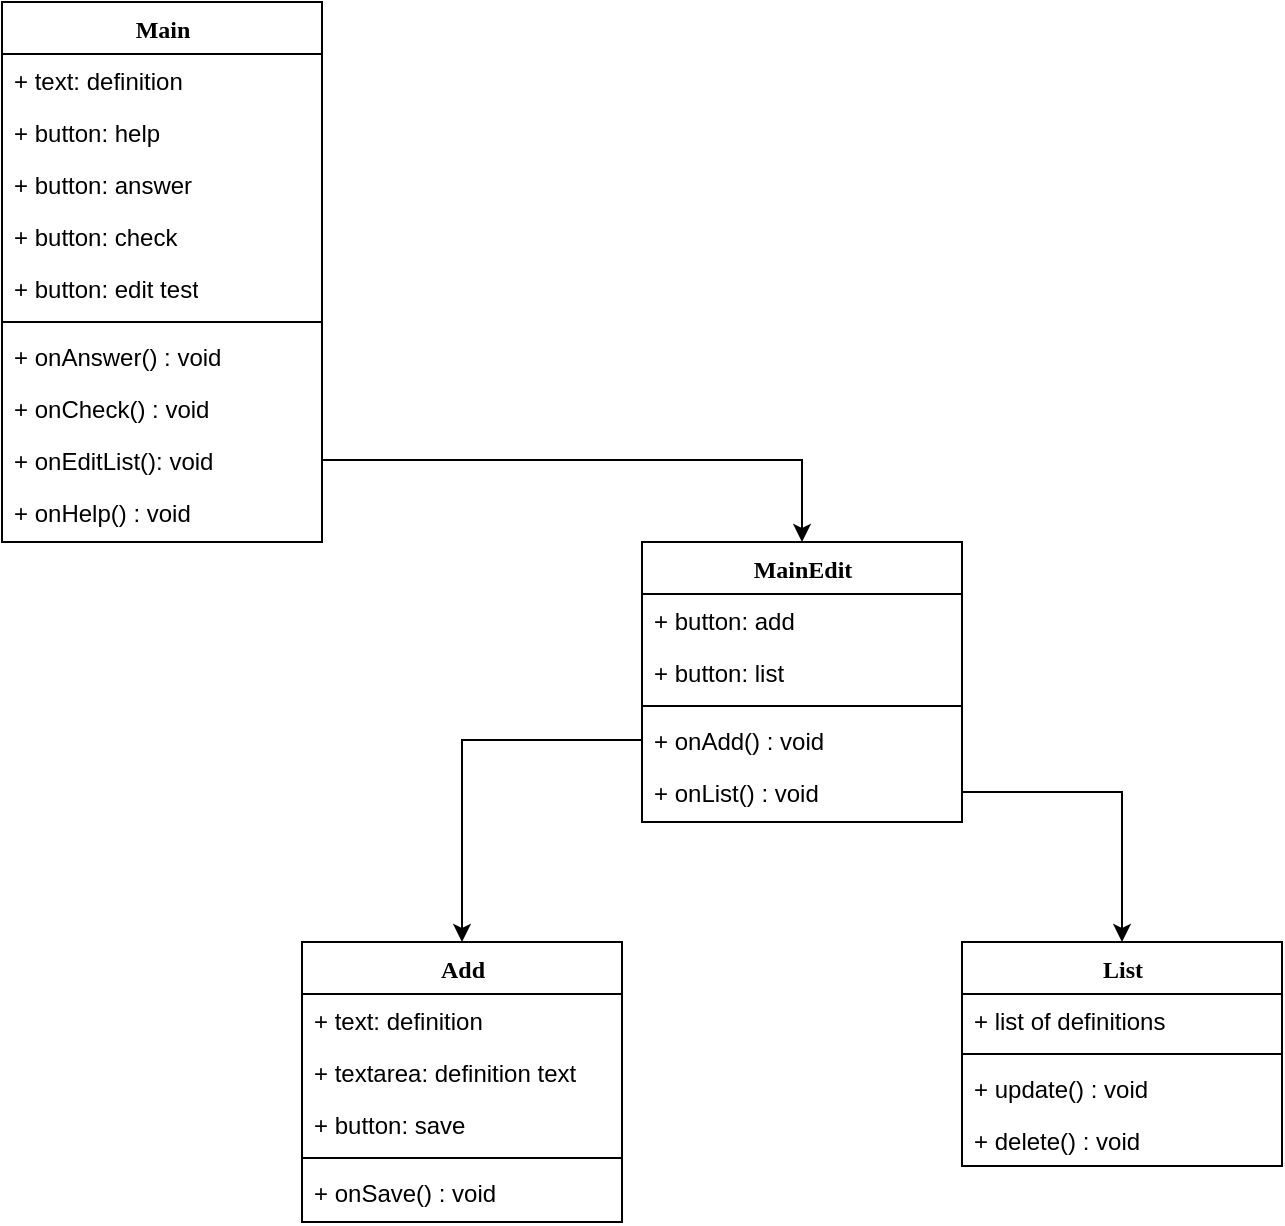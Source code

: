 <mxfile version="17.2.2" type="github">
  <diagram name="Page-1" id="9f46799a-70d6-7492-0946-bef42562c5a5">
    <mxGraphModel dx="1426" dy="826" grid="1" gridSize="10" guides="1" tooltips="1" connect="1" arrows="1" fold="1" page="1" pageScale="1" pageWidth="1100" pageHeight="850" background="none" math="0" shadow="0">
      <root>
        <mxCell id="0" />
        <mxCell id="1" parent="0" />
        <mxCell id="78961159f06e98e8-17" value="Add" style="swimlane;html=1;fontStyle=1;align=center;verticalAlign=top;childLayout=stackLayout;horizontal=1;startSize=26;horizontalStack=0;resizeParent=1;resizeLast=0;collapsible=1;marginBottom=0;swimlaneFillColor=#ffffff;rounded=0;shadow=0;comic=0;labelBackgroundColor=none;strokeWidth=1;fillColor=none;fontFamily=Verdana;fontSize=12" parent="1" vertex="1">
          <mxGeometry x="570" y="480" width="160" height="140" as="geometry" />
        </mxCell>
        <mxCell id="78961159f06e98e8-21" value="+ text: definition" style="text;html=1;strokeColor=none;fillColor=none;align=left;verticalAlign=top;spacingLeft=4;spacingRight=4;whiteSpace=wrap;overflow=hidden;rotatable=0;points=[[0,0.5],[1,0.5]];portConstraint=eastwest;" parent="78961159f06e98e8-17" vertex="1">
          <mxGeometry y="26" width="160" height="26" as="geometry" />
        </mxCell>
        <mxCell id="78961159f06e98e8-23" value="+ textarea: definition text" style="text;html=1;strokeColor=none;fillColor=none;align=left;verticalAlign=top;spacingLeft=4;spacingRight=4;whiteSpace=wrap;overflow=hidden;rotatable=0;points=[[0,0.5],[1,0.5]];portConstraint=eastwest;" parent="78961159f06e98e8-17" vertex="1">
          <mxGeometry y="52" width="160" height="26" as="geometry" />
        </mxCell>
        <mxCell id="78961159f06e98e8-25" value="+ button: save&lt;br&gt;" style="text;html=1;strokeColor=none;fillColor=none;align=left;verticalAlign=top;spacingLeft=4;spacingRight=4;whiteSpace=wrap;overflow=hidden;rotatable=0;points=[[0,0.5],[1,0.5]];portConstraint=eastwest;" parent="78961159f06e98e8-17" vertex="1">
          <mxGeometry y="78" width="160" height="26" as="geometry" />
        </mxCell>
        <mxCell id="78961159f06e98e8-19" value="" style="line;html=1;strokeWidth=1;fillColor=none;align=left;verticalAlign=middle;spacingTop=-1;spacingLeft=3;spacingRight=3;rotatable=0;labelPosition=right;points=[];portConstraint=eastwest;" parent="78961159f06e98e8-17" vertex="1">
          <mxGeometry y="104" width="160" height="8" as="geometry" />
        </mxCell>
        <mxCell id="78961159f06e98e8-20" value="+ onSave() : void" style="text;html=1;strokeColor=none;fillColor=none;align=left;verticalAlign=top;spacingLeft=4;spacingRight=4;whiteSpace=wrap;overflow=hidden;rotatable=0;points=[[0,0.5],[1,0.5]];portConstraint=eastwest;" parent="78961159f06e98e8-17" vertex="1">
          <mxGeometry y="112" width="160" height="26" as="geometry" />
        </mxCell>
        <mxCell id="78961159f06e98e8-30" value="List" style="swimlane;html=1;fontStyle=1;align=center;verticalAlign=top;childLayout=stackLayout;horizontal=1;startSize=26;horizontalStack=0;resizeParent=1;resizeLast=0;collapsible=1;marginBottom=0;swimlaneFillColor=#ffffff;rounded=0;shadow=0;comic=0;labelBackgroundColor=none;strokeWidth=1;fillColor=none;fontFamily=Verdana;fontSize=12" parent="1" vertex="1">
          <mxGeometry x="900" y="480" width="160" height="112" as="geometry" />
        </mxCell>
        <mxCell id="78961159f06e98e8-31" value="+ list of definitions" style="text;html=1;strokeColor=none;fillColor=none;align=left;verticalAlign=top;spacingLeft=4;spacingRight=4;whiteSpace=wrap;overflow=hidden;rotatable=0;points=[[0,0.5],[1,0.5]];portConstraint=eastwest;" parent="78961159f06e98e8-30" vertex="1">
          <mxGeometry y="26" width="160" height="26" as="geometry" />
        </mxCell>
        <mxCell id="78961159f06e98e8-38" value="" style="line;html=1;strokeWidth=1;fillColor=none;align=left;verticalAlign=middle;spacingTop=-1;spacingLeft=3;spacingRight=3;rotatable=0;labelPosition=right;points=[];portConstraint=eastwest;" parent="78961159f06e98e8-30" vertex="1">
          <mxGeometry y="52" width="160" height="8" as="geometry" />
        </mxCell>
        <mxCell id="78961159f06e98e8-40" value="+ update() : void" style="text;html=1;strokeColor=none;fillColor=none;align=left;verticalAlign=top;spacingLeft=4;spacingRight=4;whiteSpace=wrap;overflow=hidden;rotatable=0;points=[[0,0.5],[1,0.5]];portConstraint=eastwest;" parent="78961159f06e98e8-30" vertex="1">
          <mxGeometry y="60" width="160" height="26" as="geometry" />
        </mxCell>
        <mxCell id="78961159f06e98e8-42" value="+ delete() : void" style="text;html=1;strokeColor=none;fillColor=none;align=left;verticalAlign=top;spacingLeft=4;spacingRight=4;whiteSpace=wrap;overflow=hidden;rotatable=0;points=[[0,0.5],[1,0.5]];portConstraint=eastwest;" parent="78961159f06e98e8-30" vertex="1">
          <mxGeometry y="86" width="160" height="26" as="geometry" />
        </mxCell>
        <mxCell id="cjD8TzfE7RjKdutsM39--2" value="MainEdit" style="swimlane;html=1;fontStyle=1;align=center;verticalAlign=top;childLayout=stackLayout;horizontal=1;startSize=26;horizontalStack=0;resizeParent=1;resizeLast=0;collapsible=1;marginBottom=0;swimlaneFillColor=#ffffff;rounded=0;shadow=0;comic=0;labelBackgroundColor=none;strokeWidth=1;fillColor=none;fontFamily=Verdana;fontSize=12" vertex="1" parent="1">
          <mxGeometry x="740" y="280" width="160" height="140" as="geometry" />
        </mxCell>
        <mxCell id="cjD8TzfE7RjKdutsM39--4" value="+ button: add" style="text;html=1;strokeColor=none;fillColor=none;align=left;verticalAlign=top;spacingLeft=4;spacingRight=4;whiteSpace=wrap;overflow=hidden;rotatable=0;points=[[0,0.5],[1,0.5]];portConstraint=eastwest;" vertex="1" parent="cjD8TzfE7RjKdutsM39--2">
          <mxGeometry y="26" width="160" height="26" as="geometry" />
        </mxCell>
        <mxCell id="cjD8TzfE7RjKdutsM39--5" value="+ button: list" style="text;html=1;strokeColor=none;fillColor=none;align=left;verticalAlign=top;spacingLeft=4;spacingRight=4;whiteSpace=wrap;overflow=hidden;rotatable=0;points=[[0,0.5],[1,0.5]];portConstraint=eastwest;" vertex="1" parent="cjD8TzfE7RjKdutsM39--2">
          <mxGeometry y="52" width="160" height="26" as="geometry" />
        </mxCell>
        <mxCell id="cjD8TzfE7RjKdutsM39--9" value="" style="line;html=1;strokeWidth=1;fillColor=none;align=left;verticalAlign=middle;spacingTop=-1;spacingLeft=3;spacingRight=3;rotatable=0;labelPosition=right;points=[];portConstraint=eastwest;" vertex="1" parent="cjD8TzfE7RjKdutsM39--2">
          <mxGeometry y="78" width="160" height="8" as="geometry" />
        </mxCell>
        <mxCell id="cjD8TzfE7RjKdutsM39--10" value="+ onAdd() : void" style="text;html=1;strokeColor=none;fillColor=none;align=left;verticalAlign=top;spacingLeft=4;spacingRight=4;whiteSpace=wrap;overflow=hidden;rotatable=0;points=[[0,0.5],[1,0.5]];portConstraint=eastwest;" vertex="1" parent="cjD8TzfE7RjKdutsM39--2">
          <mxGeometry y="86" width="160" height="26" as="geometry" />
        </mxCell>
        <mxCell id="cjD8TzfE7RjKdutsM39--11" value="+ onList() : void" style="text;html=1;strokeColor=none;fillColor=none;align=left;verticalAlign=top;spacingLeft=4;spacingRight=4;whiteSpace=wrap;overflow=hidden;rotatable=0;points=[[0,0.5],[1,0.5]];portConstraint=eastwest;" vertex="1" parent="cjD8TzfE7RjKdutsM39--2">
          <mxGeometry y="112" width="160" height="26" as="geometry" />
        </mxCell>
        <mxCell id="cjD8TzfE7RjKdutsM39--24" value="Main" style="swimlane;html=1;fontStyle=1;align=center;verticalAlign=top;childLayout=stackLayout;horizontal=1;startSize=26;horizontalStack=0;resizeParent=1;resizeLast=0;collapsible=1;marginBottom=0;swimlaneFillColor=#ffffff;rounded=0;shadow=0;comic=0;labelBackgroundColor=none;strokeWidth=1;fillColor=none;fontFamily=Verdana;fontSize=12" vertex="1" parent="1">
          <mxGeometry x="420" y="10" width="160" height="270" as="geometry" />
        </mxCell>
        <mxCell id="cjD8TzfE7RjKdutsM39--25" value="+ text: definition" style="text;html=1;strokeColor=none;fillColor=none;align=left;verticalAlign=top;spacingLeft=4;spacingRight=4;whiteSpace=wrap;overflow=hidden;rotatable=0;points=[[0,0.5],[1,0.5]];portConstraint=eastwest;" vertex="1" parent="cjD8TzfE7RjKdutsM39--24">
          <mxGeometry y="26" width="160" height="26" as="geometry" />
        </mxCell>
        <mxCell id="cjD8TzfE7RjKdutsM39--26" value="+ button: help" style="text;html=1;strokeColor=none;fillColor=none;align=left;verticalAlign=top;spacingLeft=4;spacingRight=4;whiteSpace=wrap;overflow=hidden;rotatable=0;points=[[0,0.5],[1,0.5]];portConstraint=eastwest;" vertex="1" parent="cjD8TzfE7RjKdutsM39--24">
          <mxGeometry y="52" width="160" height="26" as="geometry" />
        </mxCell>
        <mxCell id="cjD8TzfE7RjKdutsM39--27" value="+ button: answer" style="text;html=1;strokeColor=none;fillColor=none;align=left;verticalAlign=top;spacingLeft=4;spacingRight=4;whiteSpace=wrap;overflow=hidden;rotatable=0;points=[[0,0.5],[1,0.5]];portConstraint=eastwest;" vertex="1" parent="cjD8TzfE7RjKdutsM39--24">
          <mxGeometry y="78" width="160" height="26" as="geometry" />
        </mxCell>
        <mxCell id="cjD8TzfE7RjKdutsM39--28" value="+ button: check" style="text;html=1;strokeColor=none;fillColor=none;align=left;verticalAlign=top;spacingLeft=4;spacingRight=4;whiteSpace=wrap;overflow=hidden;rotatable=0;points=[[0,0.5],[1,0.5]];portConstraint=eastwest;" vertex="1" parent="cjD8TzfE7RjKdutsM39--24">
          <mxGeometry y="104" width="160" height="26" as="geometry" />
        </mxCell>
        <mxCell id="cjD8TzfE7RjKdutsM39--30" value="+ button: edit test" style="text;html=1;strokeColor=none;fillColor=none;align=left;verticalAlign=top;spacingLeft=4;spacingRight=4;whiteSpace=wrap;overflow=hidden;rotatable=0;points=[[0,0.5],[1,0.5]];portConstraint=eastwest;" vertex="1" parent="cjD8TzfE7RjKdutsM39--24">
          <mxGeometry y="130" width="160" height="26" as="geometry" />
        </mxCell>
        <mxCell id="cjD8TzfE7RjKdutsM39--29" value="" style="line;html=1;strokeWidth=1;fillColor=none;align=left;verticalAlign=middle;spacingTop=-1;spacingLeft=3;spacingRight=3;rotatable=0;labelPosition=right;points=[];portConstraint=eastwest;" vertex="1" parent="cjD8TzfE7RjKdutsM39--24">
          <mxGeometry y="156" width="160" height="8" as="geometry" />
        </mxCell>
        <mxCell id="cjD8TzfE7RjKdutsM39--31" value="+ onAnswer() : void" style="text;html=1;strokeColor=none;fillColor=none;align=left;verticalAlign=top;spacingLeft=4;spacingRight=4;whiteSpace=wrap;overflow=hidden;rotatable=0;points=[[0,0.5],[1,0.5]];portConstraint=eastwest;" vertex="1" parent="cjD8TzfE7RjKdutsM39--24">
          <mxGeometry y="164" width="160" height="26" as="geometry" />
        </mxCell>
        <mxCell id="cjD8TzfE7RjKdutsM39--33" value="+ onCheck() : void" style="text;html=1;strokeColor=none;fillColor=none;align=left;verticalAlign=top;spacingLeft=4;spacingRight=4;whiteSpace=wrap;overflow=hidden;rotatable=0;points=[[0,0.5],[1,0.5]];portConstraint=eastwest;" vertex="1" parent="cjD8TzfE7RjKdutsM39--24">
          <mxGeometry y="190" width="160" height="26" as="geometry" />
        </mxCell>
        <mxCell id="cjD8TzfE7RjKdutsM39--34" value="+ onEditList(): void" style="text;html=1;strokeColor=none;fillColor=none;align=left;verticalAlign=top;spacingLeft=4;spacingRight=4;whiteSpace=wrap;overflow=hidden;rotatable=0;points=[[0,0.5],[1,0.5]];portConstraint=eastwest;" vertex="1" parent="cjD8TzfE7RjKdutsM39--24">
          <mxGeometry y="216" width="160" height="26" as="geometry" />
        </mxCell>
        <mxCell id="cjD8TzfE7RjKdutsM39--35" value="+ onHelp() : void" style="text;html=1;strokeColor=none;fillColor=none;align=left;verticalAlign=top;spacingLeft=4;spacingRight=4;whiteSpace=wrap;overflow=hidden;rotatable=0;points=[[0,0.5],[1,0.5]];portConstraint=eastwest;" vertex="1" parent="cjD8TzfE7RjKdutsM39--24">
          <mxGeometry y="242" width="160" height="26" as="geometry" />
        </mxCell>
        <mxCell id="cjD8TzfE7RjKdutsM39--37" style="edgeStyle=orthogonalEdgeStyle;rounded=0;orthogonalLoop=1;jettySize=auto;html=1;entryX=0.5;entryY=0;entryDx=0;entryDy=0;" edge="1" parent="1" source="cjD8TzfE7RjKdutsM39--11" target="78961159f06e98e8-30">
          <mxGeometry relative="1" as="geometry" />
        </mxCell>
        <mxCell id="cjD8TzfE7RjKdutsM39--38" style="edgeStyle=orthogonalEdgeStyle;rounded=0;orthogonalLoop=1;jettySize=auto;html=1;entryX=0.5;entryY=0;entryDx=0;entryDy=0;" edge="1" parent="1" source="cjD8TzfE7RjKdutsM39--10" target="78961159f06e98e8-17">
          <mxGeometry relative="1" as="geometry" />
        </mxCell>
        <mxCell id="cjD8TzfE7RjKdutsM39--40" style="edgeStyle=orthogonalEdgeStyle;rounded=0;orthogonalLoop=1;jettySize=auto;html=1;entryX=0.5;entryY=0;entryDx=0;entryDy=0;" edge="1" parent="1" source="cjD8TzfE7RjKdutsM39--34" target="cjD8TzfE7RjKdutsM39--2">
          <mxGeometry relative="1" as="geometry" />
        </mxCell>
      </root>
    </mxGraphModel>
  </diagram>
</mxfile>

